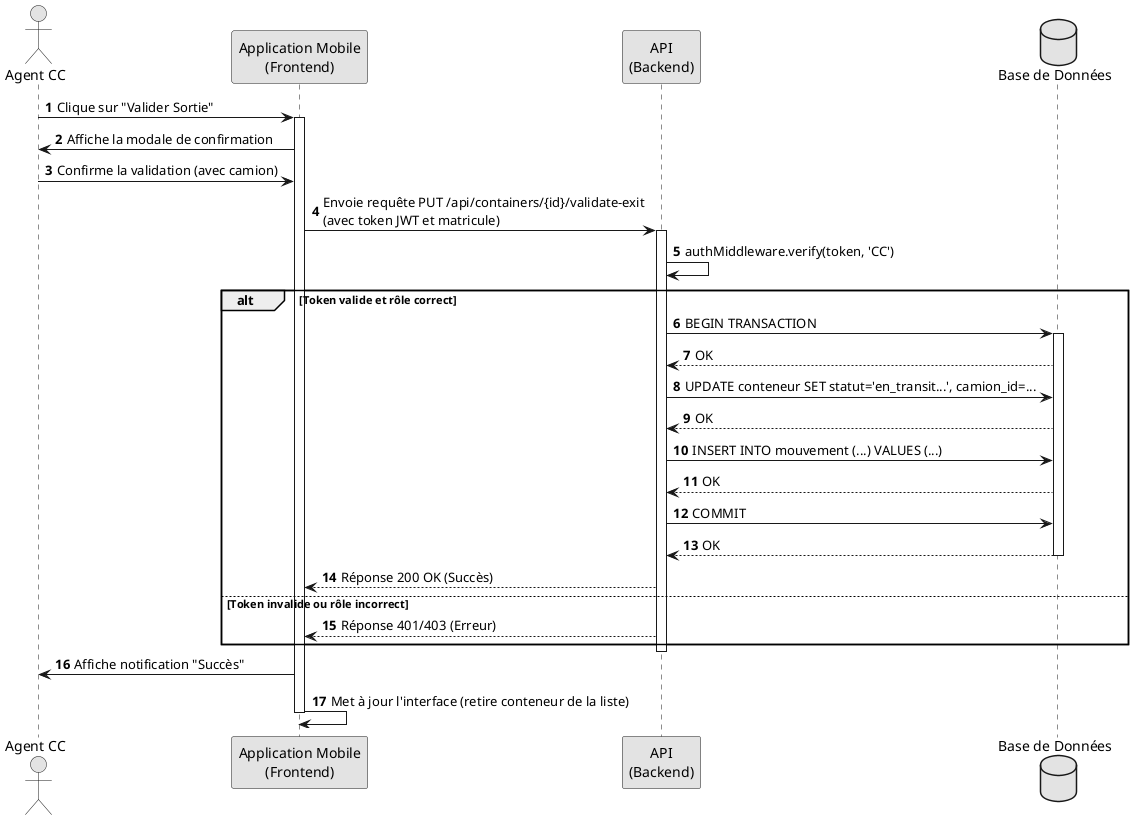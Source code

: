 @startuml
' --- Style ---
autonumber
skinparam monochrome true
skinparam shadowing false
actor "Agent CC" as User

participant "Application Mobile\n(Frontend)" as Frontend
participant "API\n(Backend)" as Backend
database "Base de Données" as DB

User -> Frontend: Clique sur "Valider Sortie"
activate Frontend
Frontend -> User: Affiche la modale de confirmation
User -> Frontend: Confirme la validation (avec camion)
Frontend -> Backend: Envoie requête PUT /api/containers/{id}/validate-exit\n(avec token JWT et matricule)
activate Backend

Backend -> Backend: authMiddleware.verify(token, 'CC')
alt Token valide et rôle correct
    Backend -> DB: BEGIN TRANSACTION
    activate DB
    DB --> Backend: OK
    
    Backend -> DB: UPDATE conteneur SET statut='en_transit...', camion_id=...
    DB --> Backend: OK
    
    Backend -> DB: INSERT INTO mouvement (...) VALUES (...)
    DB --> Backend: OK
    
    Backend -> DB: COMMIT
    DB --> Backend: OK
    deactivate DB
    
    Backend --> Frontend: Réponse 200 OK (Succès)
else Token invalide ou rôle incorrect
    Backend --> Frontend: Réponse 401/403 (Erreur)
end

deactivate Backend

Frontend -> User: Affiche notification "Succès"
Frontend -> Frontend: Met à jour l'interface (retire conteneur de la liste)
deactivate Frontend

@enduml